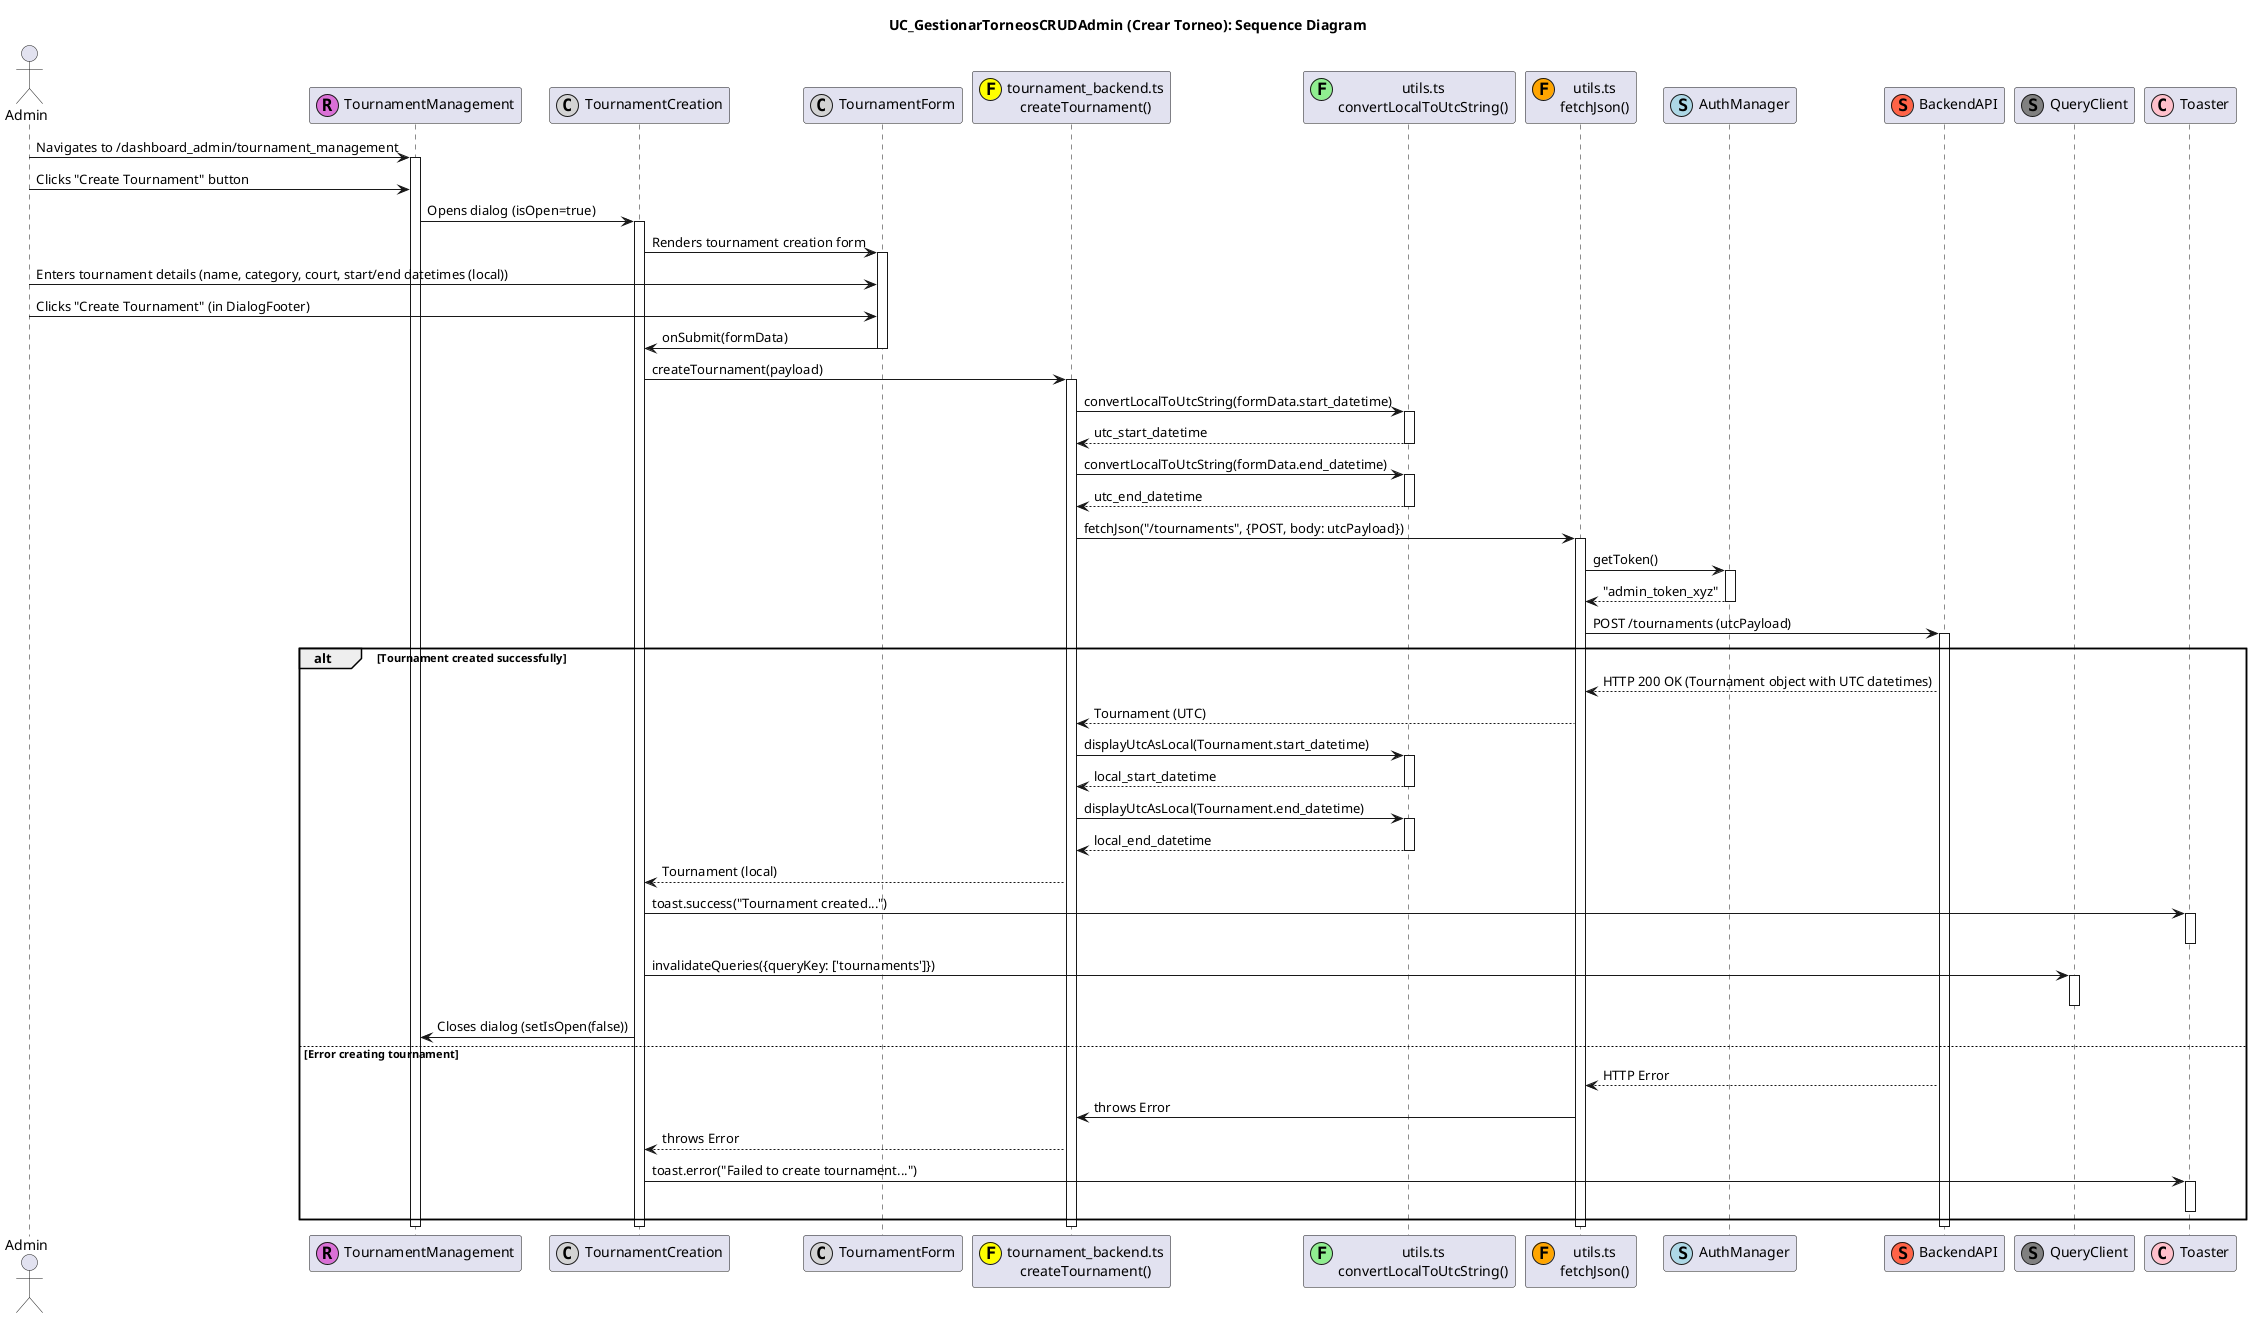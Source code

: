 @startuml
title UC_GestionarTorneosCRUDAdmin (Crear Torneo): Sequence Diagram

actor "Admin" as AdminUser
participant "TournamentManagement" as TournamentMgmtPage <<(R,orchid)>>
participant "TournamentCreation" as TournamentCreationDialog <<(C,lightgrey)>>
participant "TournamentForm" as TournamentForm <<(C,lightgrey)>>
participant "tournament_backend.ts\ncreateTournament()" as TournamentBackend <<(F,yellow)>>
participant "utils.ts\nconvertLocalToUtcString()" as DateUtil <<(F,lightgreen)>>
participant "utils.ts\nfetchJson()" as FetchUtil <<(F,orange)>>
participant "AuthManager" as AuthMgr <<(S,lightblue)>>
participant "BackendAPI" as API <<(S,tomato)>>
participant "QueryClient" as QueryClient <<(S,grey)>>
participant "Toaster" as Toaster <<(C,pink)>>

AdminUser -> TournamentMgmtPage : Navigates to /dashboard_admin/tournament_management
activate TournamentMgmtPage
' ... Initial load of tournaments ... '

AdminUser -> TournamentMgmtPage : Clicks "Create Tournament" button
TournamentMgmtPage -> TournamentCreationDialog : Opens dialog (isOpen=true)
activate TournamentCreationDialog
TournamentCreationDialog -> TournamentForm : Renders tournament creation form
activate TournamentForm

AdminUser -> TournamentForm : Enters tournament details (name, category, court, start/end datetimes (local))
AdminUser -> TournamentForm : Clicks "Create Tournament" (in DialogFooter)
TournamentForm -> TournamentCreationDialog : onSubmit(formData)
deactivate TournamentForm

TournamentCreationDialog -> TournamentBackend : createTournament(payload)
activate TournamentBackend
TournamentBackend -> DateUtil : convertLocalToUtcString(formData.start_datetime)
activate DateUtil
DateUtil --> TournamentBackend : utc_start_datetime
deactivate DateUtil
TournamentBackend -> DateUtil : convertLocalToUtcString(formData.end_datetime)
activate DateUtil
DateUtil --> TournamentBackend : utc_end_datetime
deactivate DateUtil

TournamentBackend -> FetchUtil : fetchJson("/tournaments", {POST, body: utcPayload})
activate FetchUtil
FetchUtil -> AuthMgr : getToken()
activate AuthMgr
AuthMgr --> FetchUtil : "admin_token_xyz"
deactivate AuthMgr
FetchUtil -> API : POST /tournaments (utcPayload)
activate API
alt Tournament created successfully
  API --> FetchUtil : HTTP 200 OK (Tournament object with UTC datetimes)
  FetchUtil --> TournamentBackend : Tournament (UTC)
  TournamentBackend -> DateUtil : displayUtcAsLocal(Tournament.start_datetime)
  activate DateUtil
  DateUtil --> TournamentBackend : local_start_datetime
  deactivate DateUtil
  TournamentBackend -> DateUtil : displayUtcAsLocal(Tournament.end_datetime)
  activate DateUtil
  DateUtil --> TournamentBackend : local_end_datetime
  deactivate DateUtil
  ' TournamentBackend now has Tournament object with local datetimes '
  TournamentBackend --> TournamentCreationDialog : Tournament (local)

  TournamentCreationDialog -> Toaster : toast.success("Tournament created...")
  activate Toaster
  deactivate Toaster

  TournamentCreationDialog -> QueryClient : invalidateQueries({queryKey: ['tournaments']})
  activate QueryClient
  deactivate QueryClient
  TournamentCreationDialog -> TournamentMgmtPage : Closes dialog (setIsOpen(false))
else Error creating tournament
  API --> FetchUtil : HTTP Error
  FetchUtil -> TournamentBackend : throws Error
  TournamentBackend --> TournamentCreationDialog : throws Error
  TournamentCreationDialog -> Toaster : toast.error("Failed to create tournament...")
  activate Toaster
  deactivate Toaster
end
deactivate API
deactivate FetchUtil
deactivate TournamentBackend
deactivate TournamentCreationDialog
deactivate TournamentMgmtPage
@enduml